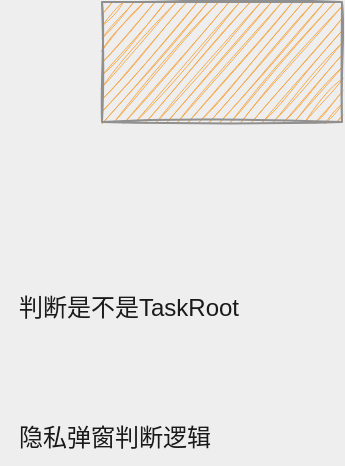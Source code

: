 <mxfile version="20.0.4" type="github" pages="2">
  <diagram id="1vxpSgq5csgqf0Tu3X_H" name="在微博">
    <mxGraphModel dx="946" dy="536" grid="0" gridSize="10" guides="1" tooltips="1" connect="1" arrows="1" fold="1" page="1" pageScale="1" pageWidth="827" pageHeight="1169" background="#EEEEEE" math="0" shadow="0">
      <root>
        <mxCell id="0" />
        <mxCell id="1" parent="0" />
        <mxCell id="3ZjeZrgAG58Rw7lWdJt2-2" value="" style="rounded=0;whiteSpace=wrap;html=1;sketch=1;fillColor=#F5AB50;strokeColor=#909090;fontColor=#1A1A1A;" vertex="1" parent="1">
          <mxGeometry x="262" y="131" width="120" height="60" as="geometry" />
        </mxCell>
        <mxCell id="3ZjeZrgAG58Rw7lWdJt2-4" value="判断是不是TaskRoot" style="text;html=1;align=center;verticalAlign=middle;resizable=0;points=[];autosize=1;strokeColor=none;fillColor=none;fontColor=#1A1A1A;" vertex="1" parent="1">
          <mxGeometry x="211" y="271" width="128" height="26" as="geometry" />
        </mxCell>
        <mxCell id="3ZjeZrgAG58Rw7lWdJt2-5" value="隐私弹窗判断逻辑" style="text;html=1;align=center;verticalAlign=middle;resizable=0;points=[];autosize=1;strokeColor=none;fillColor=none;fontColor=#1A1A1A;" vertex="1" parent="1">
          <mxGeometry x="211" y="336" width="114" height="26" as="geometry" />
        </mxCell>
      </root>
    </mxGraphModel>
  </diagram>
  <diagram id="6LzY-GwxLYfI5oQ5h1-i" name="毕业论文">
    <mxGraphModel dx="946" dy="646" grid="0" gridSize="10" guides="1" tooltips="1" connect="1" arrows="1" fold="1" page="1" pageScale="1" pageWidth="827" pageHeight="1169" background="#ffffff" math="1" shadow="0">
      <root>
        <mxCell id="0" />
        <mxCell id="1" parent="0" />
        <mxCell id="in8CJnlPPp7zi62RLzR5-90" value="" style="group;rounded=0;" parent="1" vertex="1" connectable="0">
          <mxGeometry x="499" y="676" width="182" height="255" as="geometry" />
        </mxCell>
        <mxCell id="in8CJnlPPp7zi62RLzR5-53" value="" style="shape=cylinder3;whiteSpace=wrap;html=1;boundedLbl=1;backgroundOutline=1;size=15;fillColor=#fff2cc;strokeColor=#d6b656;rounded=0;" parent="in8CJnlPPp7zi62RLzR5-90" vertex="1">
          <mxGeometry width="182" height="255" as="geometry" />
        </mxCell>
        <mxCell id="in8CJnlPPp7zi62RLzR5-27" value="$$R_1$$" style="shape=cylinder3;whiteSpace=wrap;html=1;boundedLbl=1;backgroundOutline=1;size=15;fillColor=#d5e8d4;strokeColor=#82b366;rounded=0;" parent="in8CJnlPPp7zi62RLzR5-90" vertex="1">
          <mxGeometry x="28" y="41" width="129" height="79" as="geometry" />
        </mxCell>
        <mxCell id="in8CJnlPPp7zi62RLzR5-28" value="$$R_2$$" style="shape=cylinder3;whiteSpace=wrap;html=1;boundedLbl=1;backgroundOutline=1;size=15;fillColor=#dae8fc;strokeColor=#6c8ebf;rounded=0;" parent="in8CJnlPPp7zi62RLzR5-90" vertex="1">
          <mxGeometry x="28" y="131" width="129" height="79" as="geometry" />
        </mxCell>
        <mxCell id="wbnTD-iwvaI9E5Lmj2qQ-2" value="$$R_1$$" style="shape=cylinder3;whiteSpace=wrap;html=1;boundedLbl=1;backgroundOutline=1;size=15;fillColor=#d5e8d4;strokeColor=#82b366;rounded=0;" parent="1" vertex="1">
          <mxGeometry x="499" y="145" width="60" height="80" as="geometry" />
        </mxCell>
        <mxCell id="wbnTD-iwvaI9E5Lmj2qQ-3" value="$$R_2$$" style="shape=cylinder3;whiteSpace=wrap;html=1;boundedLbl=1;backgroundOutline=1;size=15;fillColor=#dae8fc;strokeColor=#6c8ebf;rounded=0;" parent="1" vertex="1">
          <mxGeometry x="499" y="251" width="60" height="80" as="geometry" />
        </mxCell>
        <mxCell id="wbnTD-iwvaI9E5Lmj2qQ-4" value="真实环境" style="rounded=0;whiteSpace=wrap;html=1;fillColor=#dae8fc;strokeColor=#6c8ebf;" parent="1" vertex="1">
          <mxGeometry x="72" y="291" width="90" height="40" as="geometry" />
        </mxCell>
        <mxCell id="wbnTD-iwvaI9E5Lmj2qQ-5" value="仿真器环境" style="rounded=0;whiteSpace=wrap;html=1;fillColor=#d5e8d4;strokeColor=#82b366;" parent="1" vertex="1">
          <mxGeometry x="72" y="145" width="90" height="40" as="geometry" />
        </mxCell>
        <mxCell id="LDNhD_ikxuT9xY4Xif5G-1" style="edgeStyle=orthogonalEdgeStyle;rounded=0;orthogonalLoop=1;jettySize=auto;html=1;exitX=1;exitY=0.5;exitDx=0;exitDy=0;exitPerimeter=0;entryX=1;entryY=0.5;entryDx=0;entryDy=0;entryPerimeter=0;fontSize=14;strokeWidth=2;" parent="1" source="wbnTD-iwvaI9E5Lmj2qQ-6" target="wbnTD-iwvaI9E5Lmj2qQ-2" edge="1">
          <mxGeometry relative="1" as="geometry">
            <Array as="points">
              <mxPoint x="681" y="414" />
              <mxPoint x="681" y="185" />
            </Array>
          </mxGeometry>
        </mxCell>
        <mxCell id="LDNhD_ikxuT9xY4Xif5G-4" value="使用离线数据初始化" style="edgeLabel;html=1;align=center;verticalAlign=middle;resizable=0;points=[];fontSize=14;rounded=0;" parent="LDNhD_ikxuT9xY4Xif5G-1" vertex="1" connectable="0">
          <mxGeometry x="-0.418" y="1" relative="1" as="geometry">
            <mxPoint x="1" as="offset" />
          </mxGeometry>
        </mxCell>
        <mxCell id="wbnTD-iwvaI9E5Lmj2qQ-6" value="$$离线数据D$$" style="shape=cylinder3;whiteSpace=wrap;html=1;boundedLbl=1;backgroundOutline=1;size=15;fillColor=#dae8fc;strokeColor=#6c8ebf;rounded=0;" parent="1" vertex="1">
          <mxGeometry x="305" y="374" width="100" height="80" as="geometry" />
        </mxCell>
        <mxCell id="LDNhD_ikxuT9xY4Xif5G-2" value="" style="endArrow=classic;html=1;rounded=0;fontSize=14;strokeWidth=2;entryX=1;entryY=0.5;entryDx=0;entryDy=0;entryPerimeter=0;" parent="1" target="wbnTD-iwvaI9E5Lmj2qQ-3" edge="1">
          <mxGeometry width="50" height="50" relative="1" as="geometry">
            <mxPoint x="683" y="291" as="sourcePoint" />
            <mxPoint x="563" y="301.5" as="targetPoint" />
          </mxGeometry>
        </mxCell>
        <mxCell id="pvRorkdOcFRVt22xa30s-7" value="$$Agent$$" style="text;html=1;align=center;verticalAlign=middle;resizable=0;points=[];autosize=1;strokeColor=none;fillColor=none;rounded=0;" parent="1" vertex="1">
          <mxGeometry x="324.647" y="139" width="68" height="18" as="geometry" />
        </mxCell>
        <mxCell id="LDNhD_ikxuT9xY4Xif5G-23" value="" style="endArrow=none;html=1;rounded=0;fontSize=14;strokeWidth=2;entryX=0;entryY=0.5;entryDx=0;entryDy=0;entryPerimeter=0;edgeStyle=orthogonalEdgeStyle;fillColor=#dae8fc;strokeColor=#6c8ebf;" parent="1" edge="1">
          <mxGeometry width="50" height="50" relative="1" as="geometry">
            <mxPoint x="470" y="207" as="sourcePoint" />
            <mxPoint x="500" y="291" as="targetPoint" />
            <Array as="points">
              <mxPoint x="470" y="291" />
            </Array>
          </mxGeometry>
        </mxCell>
        <mxCell id="LDNhD_ikxuT9xY4Xif5G-24" value="" style="endArrow=none;html=1;rounded=0;fontSize=14;strokeWidth=2;entryX=0;entryY=0;entryDx=0;entryDy=27.5;entryPerimeter=0;edgeStyle=orthogonalEdgeStyle;fillColor=#d5e8d4;strokeColor=#82b366;" parent="1" edge="1">
          <mxGeometry width="50" height="50" relative="1" as="geometry">
            <mxPoint x="470" y="208" as="sourcePoint" />
            <mxPoint x="500" y="172.5" as="targetPoint" />
            <Array as="points">
              <mxPoint x="470" y="173" />
            </Array>
          </mxGeometry>
        </mxCell>
        <mxCell id="pvRorkdOcFRVt22xa30s-8" value="" style="group;rounded=0;" parent="1" vertex="1" connectable="0">
          <mxGeometry x="271" y="168.78" width="200.82" height="173.22" as="geometry" />
        </mxCell>
        <mxCell id="pvRorkdOcFRVt22xa30s-6" value="" style="rounded=0;whiteSpace=wrap;html=1;strokeColor=#d6b656;perimeterSpacing=0;fillColor=#fff2cc;" parent="pvRorkdOcFRVt22xa30s-8" vertex="1">
          <mxGeometry width="186" height="150.22" as="geometry" />
        </mxCell>
        <mxCell id="pvRorkdOcFRVt22xa30s-3" value="$$Actor1$$" style="rounded=0;whiteSpace=wrap;html=1;strokeColor=#3399FF;" parent="pvRorkdOcFRVt22xa30s-8" vertex="1">
          <mxGeometry x="11.001" y="28.766" width="71.314" height="28.766" as="geometry" />
        </mxCell>
        <mxCell id="pvRorkdOcFRVt22xa30s-4" value="$$Actor2$$" style="rounded=0;whiteSpace=wrap;html=1;strokeColor=#3399FF;" parent="pvRorkdOcFRVt22xa30s-8" vertex="1">
          <mxGeometry x="57.343" y="117.222" width="71.314" height="28.766" as="geometry" />
        </mxCell>
        <mxCell id="LDNhD_ikxuT9xY4Xif5G-8" value="$$Critic$$" style="rounded=0;whiteSpace=wrap;html=1;strokeColor=#3399FF;" parent="pvRorkdOcFRVt22xa30s-8" vertex="1">
          <mxGeometry x="98.161" y="28.766" width="71.314" height="28.766" as="geometry" />
        </mxCell>
        <mxCell id="LDNhD_ikxuT9xY4Xif5G-11" value="" style="endArrow=classic;startArrow=classic;html=1;rounded=0;fontSize=14;strokeWidth=2;edgeStyle=orthogonalEdgeStyle;entryX=0;entryY=0.5;entryDx=0;entryDy=0;exitX=1;exitY=0.5;exitDx=0;exitDy=0;fillColor=#dae8fc;strokeColor=#6c8ebf;" parent="1" source="wbnTD-iwvaI9E5Lmj2qQ-4" target="pvRorkdOcFRVt22xa30s-3" edge="1">
          <mxGeometry width="50" height="50" relative="1" as="geometry">
            <mxPoint x="324" y="295" as="sourcePoint" />
            <mxPoint x="374" y="245" as="targetPoint" />
          </mxGeometry>
        </mxCell>
        <mxCell id="LDNhD_ikxuT9xY4Xif5G-16" value="与真实环境交互" style="edgeLabel;html=1;align=center;verticalAlign=middle;resizable=0;points=[];fontSize=14;rounded=0;" parent="LDNhD_ikxuT9xY4Xif5G-11" vertex="1" connectable="0">
          <mxGeometry x="0.095" y="2" relative="1" as="geometry">
            <mxPoint as="offset" />
          </mxGeometry>
        </mxCell>
        <mxCell id="LDNhD_ikxuT9xY4Xif5G-25" value="" style="endArrow=classic;html=1;rounded=0;fontSize=14;strokeWidth=2;" parent="1" target="LDNhD_ikxuT9xY4Xif5G-8" edge="1">
          <mxGeometry width="50" height="50" relative="1" as="geometry">
            <mxPoint x="472" y="210" as="sourcePoint" />
            <mxPoint x="374" y="245" as="targetPoint" />
          </mxGeometry>
        </mxCell>
        <mxCell id="LDNhD_ikxuT9xY4Xif5G-18" value="" style="endArrow=classic;startArrow=classic;html=1;rounded=0;fontSize=14;strokeWidth=2;entryX=0.5;entryY=1;entryDx=0;entryDy=0;entryPerimeter=0;edgeStyle=orthogonalEdgeStyle;exitX=0.5;exitY=1;exitDx=0;exitDy=0;fillColor=#dae8fc;strokeColor=#6c8ebf;" parent="1" source="pvRorkdOcFRVt22xa30s-3" target="wbnTD-iwvaI9E5Lmj2qQ-3" edge="1">
          <mxGeometry width="50" height="50" relative="1" as="geometry">
            <mxPoint x="324" y="295" as="sourcePoint" />
            <mxPoint x="374" y="245" as="targetPoint" />
            <Array as="points">
              <mxPoint x="318" y="355" />
              <mxPoint x="529" y="355" />
            </Array>
          </mxGeometry>
        </mxCell>
        <mxCell id="LDNhD_ikxuT9xY4Xif5G-26" value="真实环境中的转移" style="edgeLabel;html=1;align=center;verticalAlign=middle;resizable=0;points=[];fontSize=14;rounded=0;" parent="LDNhD_ikxuT9xY4Xif5G-18" vertex="1" connectable="0">
          <mxGeometry x="0.11" y="-1" relative="1" as="geometry">
            <mxPoint as="offset" />
          </mxGeometry>
        </mxCell>
        <mxCell id="LDNhD_ikxuT9xY4Xif5G-31" style="edgeStyle=orthogonalEdgeStyle;rounded=0;orthogonalLoop=1;jettySize=auto;html=1;exitX=0;exitY=0;exitDx=0;exitDy=52.5;exitPerimeter=0;fontSize=14;strokeWidth=2;fillColor=#dae8fc;strokeColor=#6c8ebf;" parent="1" source="wbnTD-iwvaI9E5Lmj2qQ-3" edge="1">
          <mxGeometry relative="1" as="geometry">
            <mxPoint x="401" y="303" as="targetPoint" />
          </mxGeometry>
        </mxCell>
        <mxCell id="LDNhD_ikxuT9xY4Xif5G-10" style="edgeStyle=orthogonalEdgeStyle;rounded=0;orthogonalLoop=1;jettySize=auto;html=1;exitX=0.5;exitY=0;exitDx=0;exitDy=0;entryX=0.5;entryY=0;entryDx=0;entryDy=0;entryPerimeter=0;fontSize=14;strokeWidth=2;fillColor=#d5e8d4;strokeColor=#82b366;" parent="1" source="pvRorkdOcFRVt22xa30s-3" target="wbnTD-iwvaI9E5Lmj2qQ-2" edge="1">
          <mxGeometry relative="1" as="geometry" />
        </mxCell>
        <mxCell id="LDNhD_ikxuT9xY4Xif5G-27" value="仿真器中的转移" style="edgeLabel;html=1;align=center;verticalAlign=middle;resizable=0;points=[];fontSize=14;rounded=0;" parent="LDNhD_ikxuT9xY4Xif5G-10" vertex="1" connectable="0">
          <mxGeometry x="-0.112" y="4" relative="1" as="geometry">
            <mxPoint as="offset" />
          </mxGeometry>
        </mxCell>
        <mxCell id="LDNhD_ikxuT9xY4Xif5G-14" value="" style="endArrow=classic;startArrow=classic;html=1;rounded=0;fontSize=14;strokeWidth=2;entryX=1;entryY=0.5;entryDx=0;entryDy=0;edgeStyle=orthogonalEdgeStyle;exitX=0.5;exitY=0;exitDx=0;exitDy=0;fillColor=#d5e8d4;strokeColor=#82b366;" parent="1" source="pvRorkdOcFRVt22xa30s-3" target="wbnTD-iwvaI9E5Lmj2qQ-5" edge="1">
          <mxGeometry width="50" height="50" relative="1" as="geometry">
            <mxPoint x="324" y="195" as="sourcePoint" />
            <mxPoint x="158" y="356" as="targetPoint" />
          </mxGeometry>
        </mxCell>
        <mxCell id="LDNhD_ikxuT9xY4Xif5G-19" value="与仿真器交互" style="edgeLabel;html=1;align=center;verticalAlign=middle;resizable=0;points=[];fontSize=14;rounded=0;" parent="LDNhD_ikxuT9xY4Xif5G-14" vertex="1" connectable="0">
          <mxGeometry x="0.394" y="1" relative="1" as="geometry">
            <mxPoint as="offset" />
          </mxGeometry>
        </mxCell>
        <mxCell id="in8CJnlPPp7zi62RLzR5-29" value="真实环境" style="rounded=0;whiteSpace=wrap;html=1;fillColor=#dae8fc;strokeColor=#6c8ebf;" parent="1" vertex="1">
          <mxGeometry x="72" y="834" width="102" height="52" as="geometry" />
        </mxCell>
        <mxCell id="in8CJnlPPp7zi62RLzR5-30" value="仿真器环境" style="rounded=0;whiteSpace=wrap;html=1;fillColor=#d5e8d4;strokeColor=#82b366;" parent="1" vertex="1">
          <mxGeometry x="73" y="729.25" width="101" height="54.5" as="geometry" />
        </mxCell>
        <mxCell id="in8CJnlPPp7zi62RLzR5-33" value="&lt;font style=&quot;font-size: 13px&quot;&gt;$$离线数据D$$&lt;/font&gt;" style="shape=cylinder3;whiteSpace=wrap;html=1;boundedLbl=1;backgroundOutline=1;size=15;fillColor=#dae8fc;strokeColor=#6c8ebf;rounded=0;" parent="1" vertex="1">
          <mxGeometry x="540" y="1006" width="100" height="80" as="geometry" />
        </mxCell>
        <mxCell id="in8CJnlPPp7zi62RLzR5-60" value="" style="endArrow=none;html=1;rounded=0;edgeStyle=orthogonalEdgeStyle;exitX=1;exitY=0.5;exitDx=0;exitDy=0;exitPerimeter=0;strokeWidth=2;" parent="1" source="in8CJnlPPp7zi62RLzR5-33" edge="1">
          <mxGeometry width="50" height="50" relative="1" as="geometry">
            <mxPoint x="730" y="1056" as="sourcePoint" />
            <mxPoint x="816" y="754" as="targetPoint" />
          </mxGeometry>
        </mxCell>
        <mxCell id="in8CJnlPPp7zi62RLzR5-63" value="&lt;font style=&quot;font-size: 18px&quot;&gt;初始化&lt;/font&gt;" style="edgeLabel;html=1;align=center;verticalAlign=middle;resizable=0;points=[];rounded=0;" parent="in8CJnlPPp7zi62RLzR5-60" vertex="1" connectable="0">
          <mxGeometry x="0.211" relative="1" as="geometry">
            <mxPoint as="offset" />
          </mxGeometry>
        </mxCell>
        <mxCell id="in8CJnlPPp7zi62RLzR5-61" value="" style="endArrow=classic;html=1;rounded=0;entryX=1;entryY=0.5;entryDx=0;entryDy=0;entryPerimeter=0;strokeWidth=2;" parent="1" edge="1">
          <mxGeometry width="50" height="50" relative="1" as="geometry">
            <mxPoint x="816" y="754" as="sourcePoint" />
            <mxPoint x="656.0" y="754.5" as="targetPoint" />
            <Array as="points" />
          </mxGeometry>
        </mxCell>
        <mxCell id="in8CJnlPPp7zi62RLzR5-62" value="" style="endArrow=classic;html=1;rounded=0;entryX=1;entryY=0;entryDx=0;entryDy=51.75;entryPerimeter=0;strokeWidth=2;" parent="1" target="in8CJnlPPp7zi62RLzR5-28" edge="1">
          <mxGeometry width="50" height="50" relative="1" as="geometry">
            <mxPoint x="815" y="859" as="sourcePoint" />
            <mxPoint x="662.0" y="864.5" as="targetPoint" />
            <Array as="points" />
          </mxGeometry>
        </mxCell>
        <mxCell id="in8CJnlPPp7zi62RLzR5-74" value="&lt;font style=&quot;font-size: 18px&quot;&gt;$$Agent$$&lt;/font&gt;" style="rounded=0;whiteSpace=wrap;html=1;fontSize=13;strokeWidth=2;fillColor=#f8cecc;strokeColor=#b85450;" parent="1" vertex="1">
          <mxGeometry x="242" y="722" width="118" height="163" as="geometry" />
        </mxCell>
        <mxCell id="in8CJnlPPp7zi62RLzR5-75" value="" style="endArrow=classic;startArrow=classic;html=1;rounded=0;fontSize=18;strokeWidth=2;exitX=1;exitY=0.5;exitDx=0;exitDy=0;entryX=0;entryY=0.5;entryDx=0;entryDy=0;entryPerimeter=0;dashed=1;" parent="1" source="in8CJnlPPp7zi62RLzR5-30" target="in8CJnlPPp7zi62RLzR5-27" edge="1">
          <mxGeometry width="50" height="50" relative="1" as="geometry">
            <mxPoint x="423" y="880" as="sourcePoint" />
            <mxPoint x="473" y="830" as="targetPoint" />
          </mxGeometry>
        </mxCell>
        <mxCell id="in8CJnlPPp7zi62RLzR5-77" value="$$\{s,a,r,s&#39;,d\}$$" style="edgeLabel;html=1;align=center;verticalAlign=middle;resizable=0;points=[];fontSize=18;rounded=0;" parent="in8CJnlPPp7zi62RLzR5-75" vertex="1" connectable="0">
          <mxGeometry x="0.46" y="2" relative="1" as="geometry">
            <mxPoint as="offset" />
          </mxGeometry>
        </mxCell>
        <mxCell id="in8CJnlPPp7zi62RLzR5-76" value="" style="endArrow=classic;startArrow=classic;html=1;rounded=0;fontSize=18;strokeWidth=2;exitX=1;exitY=0.25;exitDx=0;exitDy=0;entryX=0;entryY=0.5;entryDx=0;entryDy=0;entryPerimeter=0;dashed=1;" parent="1" source="in8CJnlPPp7zi62RLzR5-29" target="in8CJnlPPp7zi62RLzR5-28" edge="1">
          <mxGeometry width="50" height="50" relative="1" as="geometry">
            <mxPoint x="423" y="880" as="sourcePoint" />
            <mxPoint x="473" y="830" as="targetPoint" />
          </mxGeometry>
        </mxCell>
        <mxCell id="in8CJnlPPp7zi62RLzR5-79" value="$$\{s,a,r,s&#39;,d\}$$" style="edgeLabel;html=1;align=center;verticalAlign=middle;resizable=0;points=[];fontSize=18;rounded=0;" parent="1" vertex="1" connectable="0">
          <mxGeometry x="429.997" y="846.5" as="geometry" />
        </mxCell>
        <mxCell id="in8CJnlPPp7zi62RLzR5-85" value="" style="group;rounded=0;" parent="1" vertex="1" connectable="0">
          <mxGeometry x="234" y="1186" width="191" height="235" as="geometry" />
        </mxCell>
        <mxCell id="in8CJnlPPp7zi62RLzR5-86" value="" style="rounded=0;whiteSpace=wrap;html=1;strokeColor=#b85450;perimeterSpacing=0;fillColor=#f8cecc;" parent="in8CJnlPPp7zi62RLzR5-85" vertex="1">
          <mxGeometry width="194.024" height="230.864" as="geometry" />
        </mxCell>
        <mxCell id="in8CJnlPPp7zi62RLzR5-87" value="&lt;font style=&quot;font-size: 14px&quot;&gt;$$Actor_1$$&lt;/font&gt;" style="rounded=0;whiteSpace=wrap;html=1;strokeColor=#3399FF;" parent="in8CJnlPPp7zi62RLzR5-85" vertex="1">
          <mxGeometry x="99.608" y="39.473" width="87.747" height="46.816" as="geometry" />
        </mxCell>
        <mxCell id="in8CJnlPPp7zi62RLzR5-88" value="&lt;font style=&quot;font-size: 14px&quot;&gt;$$Actor_2$$&lt;/font&gt;" style="rounded=0;whiteSpace=wrap;html=1;strokeColor=#3399FF;" parent="in8CJnlPPp7zi62RLzR5-85" vertex="1">
          <mxGeometry x="102.684" y="144.0" width="88.312" height="44.98" as="geometry" />
        </mxCell>
        <mxCell id="in8CJnlPPp7zi62RLzR5-89" value="&lt;font style=&quot;font-size: 14px&quot;&gt;$$Critic$$&lt;/font&gt;" style="rounded=0;whiteSpace=wrap;html=1;strokeColor=#3399FF;" parent="in8CJnlPPp7zi62RLzR5-85" vertex="1">
          <mxGeometry x="6.161" y="39.473" width="84.204" height="44.98" as="geometry" />
        </mxCell>
        <mxCell id="in8CJnlPPp7zi62RLzR5-97" value="" style="endArrow=classic;startArrow=classic;html=1;rounded=0;dashed=1;fontSize=18;strokeWidth=2;entryX=0.5;entryY=1;entryDx=0;entryDy=0;exitX=0;exitY=0.5;exitDx=0;exitDy=0;edgeStyle=orthogonalEdgeStyle;" parent="in8CJnlPPp7zi62RLzR5-85" source="in8CJnlPPp7zi62RLzR5-88" target="in8CJnlPPp7zi62RLzR5-89" edge="1">
          <mxGeometry width="50" height="50" relative="1" as="geometry">
            <mxPoint x="150" y="52" as="sourcePoint" />
            <mxPoint x="200" y="2" as="targetPoint" />
          </mxGeometry>
        </mxCell>
        <mxCell id="in8CJnlPPp7zi62RLzR5-102" value="" style="endArrow=classic;startArrow=classic;html=1;rounded=0;fontSize=18;strokeWidth=2;entryX=0.5;entryY=0;entryDx=0;entryDy=0;exitX=0.5;exitY=0;exitDx=0;exitDy=0;edgeStyle=orthogonalEdgeStyle;" parent="in8CJnlPPp7zi62RLzR5-85" source="in8CJnlPPp7zi62RLzR5-89" target="in8CJnlPPp7zi62RLzR5-87" edge="1">
          <mxGeometry width="50" height="50" relative="1" as="geometry">
            <mxPoint x="189" y="67" as="sourcePoint" />
            <mxPoint x="239" y="17" as="targetPoint" />
            <Array as="points">
              <mxPoint x="48" y="10" />
              <mxPoint x="144" y="10" />
            </Array>
          </mxGeometry>
        </mxCell>
        <mxCell id="in8CJnlPPp7zi62RLzR5-93" value="" style="shape=cylinder3;whiteSpace=wrap;html=1;boundedLbl=1;backgroundOutline=1;size=15;fillColor=#fff2cc;strokeColor=#d6b656;rounded=0;" parent="1" vertex="1">
          <mxGeometry x="596" y="1173" width="182" height="255" as="geometry" />
        </mxCell>
        <mxCell id="in8CJnlPPp7zi62RLzR5-94" value="$$R_1$$" style="shape=cylinder3;whiteSpace=wrap;html=1;boundedLbl=1;backgroundOutline=1;size=15;fillColor=#d5e8d4;strokeColor=#82b366;rounded=0;" parent="1" vertex="1">
          <mxGeometry x="622.5" y="1216" width="129" height="79" as="geometry" />
        </mxCell>
        <mxCell id="in8CJnlPPp7zi62RLzR5-95" value="$$R_2$$" style="shape=cylinder3;whiteSpace=wrap;html=1;boundedLbl=1;backgroundOutline=1;size=15;fillColor=#dae8fc;strokeColor=#6c8ebf;rounded=0;" parent="1" vertex="1">
          <mxGeometry x="622.5" y="1322.22" width="129" height="79" as="geometry" />
        </mxCell>
        <mxCell id="in8CJnlPPp7zi62RLzR5-96" value="$$Agent$$" style="text;html=1;align=center;verticalAlign=middle;resizable=0;points=[];autosize=1;strokeColor=none;fillColor=none;fontSize=18;rounded=0;" parent="1" vertex="1">
          <mxGeometry x="281" y="1151" width="97" height="26" as="geometry" />
        </mxCell>
        <mxCell id="in8CJnlPPp7zi62RLzR5-98" value="" style="endArrow=classic;startArrow=classic;html=1;rounded=0;fontSize=18;strokeWidth=2;entryX=0;entryY=0.5;entryDx=0;entryDy=0;entryPerimeter=0;exitX=1;exitY=0.75;exitDx=0;exitDy=0;" parent="1" source="in8CJnlPPp7zi62RLzR5-86" target="in8CJnlPPp7zi62RLzR5-95" edge="1">
          <mxGeometry width="50" height="50" relative="1" as="geometry">
            <mxPoint x="423" y="1253" as="sourcePoint" />
            <mxPoint x="473" y="1203" as="targetPoint" />
          </mxGeometry>
        </mxCell>
        <mxCell id="in8CJnlPPp7zi62RLzR5-99" value="$$\{s,a,r,s&#39;\}_{real}$$" style="edgeLabel;html=1;align=center;verticalAlign=middle;resizable=0;points=[];fontSize=18;rounded=0;" parent="in8CJnlPPp7zi62RLzR5-98" vertex="1" connectable="0">
          <mxGeometry x="-0.139" y="6" relative="1" as="geometry">
            <mxPoint as="offset" />
          </mxGeometry>
        </mxCell>
        <mxCell id="in8CJnlPPp7zi62RLzR5-100" value="" style="endArrow=classic;startArrow=classic;html=1;rounded=0;fontSize=18;strokeWidth=2;exitX=1;exitY=0.75;exitDx=0;exitDy=0;" parent="1" target="in8CJnlPPp7zi62RLzR5-94" edge="1">
          <mxGeometry width="50" height="50" relative="1" as="geometry">
            <mxPoint x="421.354" y="1247.598" as="sourcePoint" />
            <mxPoint x="615.83" y="1250.17" as="targetPoint" />
          </mxGeometry>
        </mxCell>
        <mxCell id="in8CJnlPPp7zi62RLzR5-101" value="$$\{s,a,r,s&#39;\}_{sim}$$" style="edgeLabel;html=1;align=center;verticalAlign=middle;resizable=0;points=[];fontSize=18;rounded=0;" parent="in8CJnlPPp7zi62RLzR5-100" vertex="1" connectable="0">
          <mxGeometry x="-0.139" y="6" relative="1" as="geometry">
            <mxPoint as="offset" />
          </mxGeometry>
        </mxCell>
        <mxCell id="in8CJnlPPp7zi62RLzR5-103" value="" style="endArrow=classic;html=1;rounded=0;fontSize=18;strokeWidth=2;entryX=0.5;entryY=1;entryDx=0;entryDy=0;edgeStyle=orthogonalEdgeStyle;" parent="1" target="in8CJnlPPp7zi62RLzR5-87" edge="1">
          <mxGeometry width="50" height="50" relative="1" as="geometry">
            <mxPoint x="598" y="1362" as="sourcePoint" />
            <mxPoint x="536" y="1319" as="targetPoint" />
            <Array as="points">
              <mxPoint x="598" y="1306" />
              <mxPoint x="378" y="1306" />
            </Array>
          </mxGeometry>
        </mxCell>
        <mxCell id="in8CJnlPPp7zi62RLzR5-104" value="" style="rounded=0;whiteSpace=wrap;html=1;fontSize=14;strokeWidth=2;fillColor=#fff2cc;strokeColor=#d6b656;" parent="1" vertex="1">
          <mxGeometry x="230" y="1569" width="200" height="251" as="geometry" />
        </mxCell>
        <mxCell id="in8CJnlPPp7zi62RLzR5-105" value="&lt;font style=&quot;font-size: 18px&quot;&gt;$$Sim_{bias}$$&lt;/font&gt;" style="rounded=0;whiteSpace=wrap;html=1;fontSize=14;strokeWidth=2;fillColor=#d5e8d4;strokeColor=#82b366;" parent="1" vertex="1">
          <mxGeometry x="274.5" y="1713" width="120" height="60" as="geometry" />
        </mxCell>
        <mxCell id="in8CJnlPPp7zi62RLzR5-106" value="&lt;font style=&quot;font-size: 18px&quot;&gt;$$Env_{real}$$&lt;/font&gt;" style="rounded=0;whiteSpace=wrap;html=1;fontSize=14;strokeWidth=2;fillColor=#dae8fc;strokeColor=#6c8ebf;" parent="1" vertex="1">
          <mxGeometry x="272.65" y="1595" width="120" height="60" as="geometry" />
        </mxCell>
        <mxCell id="in8CJnlPPp7zi62RLzR5-107" value="&lt;span style=&quot;font-size: 18px&quot;&gt;$$Env$$&lt;/span&gt;" style="text;html=1;align=center;verticalAlign=middle;resizable=0;points=[];autosize=1;strokeColor=none;fillColor=none;fontSize=14;rounded=0;" parent="1" vertex="1">
          <mxGeometry x="294" y="1538" width="81" height="23" as="geometry" />
        </mxCell>
        <mxCell id="in8CJnlPPp7zi62RLzR5-108" value="$$Agent$$" style="rounded=0;whiteSpace=wrap;html=1;fontSize=18;strokeWidth=2;fillColor=#f8cecc;strokeColor=#b85450;" parent="1" vertex="1">
          <mxGeometry x="634" y="1615" width="154" height="142" as="geometry" />
        </mxCell>
        <mxCell id="in8CJnlPPp7zi62RLzR5-109" value="" style="endArrow=classic;html=1;rounded=0;fontSize=18;strokeWidth=2;entryX=1;entryY=0.5;entryDx=0;entryDy=0;exitX=0;exitY=0.5;exitDx=0;exitDy=0;edgeStyle=orthogonalEdgeStyle;" parent="1" edge="1">
          <mxGeometry width="50" height="50" relative="1" as="geometry">
            <mxPoint x="635.0" y="1686" as="sourcePoint" />
            <mxPoint x="395.5" y="1627" as="targetPoint" />
            <Array as="points">
              <mxPoint x="559" y="1686" />
              <mxPoint x="559" y="1627" />
            </Array>
          </mxGeometry>
        </mxCell>
        <mxCell id="in8CJnlPPp7zi62RLzR5-110" style="edgeStyle=orthogonalEdgeStyle;rounded=0;orthogonalLoop=1;jettySize=auto;html=1;exitX=0;exitY=0.5;exitDx=0;exitDy=0;fontSize=18;strokeWidth=2;" parent="1" edge="1">
          <mxGeometry relative="1" as="geometry">
            <mxPoint x="628.0" y="1686" as="sourcePoint" />
            <mxPoint x="394" y="1743" as="targetPoint" />
            <Array as="points">
              <mxPoint x="559" y="1686" />
              <mxPoint x="559" y="1743" />
            </Array>
          </mxGeometry>
        </mxCell>
        <mxCell id="in8CJnlPPp7zi62RLzR5-113" value="2.和仿真器&lt;br&gt;环境交互" style="edgeLabel;html=1;align=center;verticalAlign=middle;resizable=0;points=[];fontSize=18;rounded=0;" parent="in8CJnlPPp7zi62RLzR5-110" vertex="1" connectable="0">
          <mxGeometry x="0.479" y="-1" relative="1" as="geometry">
            <mxPoint x="17" as="offset" />
          </mxGeometry>
        </mxCell>
        <mxCell id="in8CJnlPPp7zi62RLzR5-111" value="1.和真实环境&lt;br&gt;交互有限次" style="edgeLabel;html=1;align=center;verticalAlign=middle;resizable=0;points=[];fontSize=18;rounded=0;" parent="in8CJnlPPp7zi62RLzR5-110" vertex="1" connectable="0">
          <mxGeometry x="0.479" y="-1" relative="1" as="geometry">
            <mxPoint x="19" y="-115" as="offset" />
          </mxGeometry>
        </mxCell>
        <mxCell id="I8broaYQvZQfQVy6rZKy-20" value="" style="group;rounded=0;" parent="1" vertex="1" connectable="0">
          <mxGeometry x="257" y="1932" width="354" height="393" as="geometry" />
        </mxCell>
        <mxCell id="I8broaYQvZQfQVy6rZKy-16" value="" style="group;rounded=0;" parent="I8broaYQvZQfQVy6rZKy-20" vertex="1" connectable="0">
          <mxGeometry x="145" width="182" height="182" as="geometry" />
        </mxCell>
        <mxCell id="I8broaYQvZQfQVy6rZKy-10" value="&lt;h2&gt;&lt;b&gt;无监督学习&lt;/b&gt;&lt;/h2&gt;" style="text;html=1;strokeColor=none;fillColor=none;align=center;verticalAlign=middle;whiteSpace=wrap;rounded=0;strokeWidth=5;" parent="I8broaYQvZQfQVy6rZKy-16" vertex="1">
          <mxGeometry x="54" y="73" width="128" height="44" as="geometry" />
        </mxCell>
        <mxCell id="I8broaYQvZQfQVy6rZKy-14" value="" style="ellipse;whiteSpace=wrap;html=1;aspect=fixed;strokeColor=#1A1A1A;strokeWidth=3;fillColor=none;rounded=0;" parent="I8broaYQvZQfQVy6rZKy-16" vertex="1">
          <mxGeometry width="182" height="182" as="geometry" />
        </mxCell>
        <mxCell id="I8broaYQvZQfQVy6rZKy-17" value="" style="group;rounded=0;" parent="I8broaYQvZQfQVy6rZKy-20" vertex="1" connectable="0">
          <mxGeometry width="354" height="393" as="geometry" />
        </mxCell>
        <mxCell id="I8broaYQvZQfQVy6rZKy-2" value="" style="ellipse;whiteSpace=wrap;html=1;aspect=fixed;strokeColor=#1A1A1A;strokeWidth=3;fillColor=none;rounded=0;" parent="I8broaYQvZQfQVy6rZKy-17" vertex="1">
          <mxGeometry width="182" height="182" as="geometry" />
        </mxCell>
        <mxCell id="I8broaYQvZQfQVy6rZKy-9" value="&lt;h2&gt;&lt;b&gt;监督学习&lt;/b&gt;&lt;/h2&gt;" style="text;html=1;strokeColor=none;fillColor=none;align=center;verticalAlign=middle;whiteSpace=wrap;rounded=0;strokeWidth=5;" parent="I8broaYQvZQfQVy6rZKy-17" vertex="1">
          <mxGeometry x="-9" y="75.5" width="124" height="31" as="geometry" />
        </mxCell>
        <mxCell id="I8broaYQvZQfQVy6rZKy-15" value="" style="ellipse;whiteSpace=wrap;html=1;aspect=fixed;strokeColor=#1A1A1A;strokeWidth=3;fillColor=none;rounded=0;" parent="I8broaYQvZQfQVy6rZKy-17" vertex="1">
          <mxGeometry x="74" y="125" width="182" height="182" as="geometry" />
        </mxCell>
        <mxCell id="I8broaYQvZQfQVy6rZKy-11" value="&lt;h2&gt;&lt;b&gt;强化学习&lt;/b&gt;&lt;/h2&gt;" style="text;html=1;strokeColor=none;fillColor=none;align=center;verticalAlign=middle;whiteSpace=wrap;rounded=0;strokeWidth=5;" parent="I8broaYQvZQfQVy6rZKy-17" vertex="1">
          <mxGeometry x="109.5" y="245" width="111" height="39" as="geometry" />
        </mxCell>
        <mxCell id="I8broaYQvZQfQVy6rZKy-21" value="" style="ellipse;whiteSpace=wrap;html=1;aspect=fixed;strokeColor=#1A1A1A;strokeWidth=5;fillColor=none;rounded=0;" parent="I8broaYQvZQfQVy6rZKy-17" vertex="1">
          <mxGeometry x="-13" y="-43" width="352" height="352" as="geometry" />
        </mxCell>
        <mxCell id="I8broaYQvZQfQVy6rZKy-22" value="&lt;b&gt;&lt;font style=&quot;font-size: 17px&quot;&gt;机器学习&lt;/font&gt;&lt;/b&gt;" style="text;html=1;strokeColor=none;fillColor=none;align=center;verticalAlign=middle;whiteSpace=wrap;rounded=0;" parent="I8broaYQvZQfQVy6rZKy-17" vertex="1">
          <mxGeometry x="115" y="-30" width="112" height="24" as="geometry" />
        </mxCell>
        <mxCell id="wSrUwG8r3Qmtp0t8dlNv-1" value="" style="ellipse;whiteSpace=wrap;html=1;aspect=fixed;fillColor=#d5e8d4;strokeColor=#82b366;rounded=0;" parent="1" vertex="1">
          <mxGeometry x="279" y="2499" width="31" height="31" as="geometry" />
        </mxCell>
        <mxCell id="wSrUwG8r3Qmtp0t8dlNv-2" value="" style="ellipse;whiteSpace=wrap;html=1;aspect=fixed;fillColor=#d5e8d4;strokeColor=#82b366;rounded=0;" parent="1" vertex="1">
          <mxGeometry x="279" y="2541" width="31" height="31" as="geometry" />
        </mxCell>
        <mxCell id="wSrUwG8r3Qmtp0t8dlNv-3" value="" style="ellipse;whiteSpace=wrap;html=1;aspect=fixed;fillColor=#d5e8d4;strokeColor=#82b366;rounded=0;" parent="1" vertex="1">
          <mxGeometry x="279" y="2583" width="31" height="31" as="geometry" />
        </mxCell>
        <mxCell id="wSrUwG8r3Qmtp0t8dlNv-4" value="" style="ellipse;whiteSpace=wrap;html=1;aspect=fixed;fillColor=#d5e8d4;strokeColor=#82b366;rounded=0;" parent="1" vertex="1">
          <mxGeometry x="279" y="2625" width="31" height="31" as="geometry" />
        </mxCell>
        <mxCell id="wSrUwG8r3Qmtp0t8dlNv-24" value="" style="ellipse;whiteSpace=wrap;html=1;aspect=fixed;fillColor=#dae8fc;strokeColor=#6c8ebf;rounded=0;" parent="1" vertex="1">
          <mxGeometry x="381" y="2479" width="31" height="31" as="geometry" />
        </mxCell>
        <mxCell id="wSrUwG8r3Qmtp0t8dlNv-25" value="" style="ellipse;whiteSpace=wrap;html=1;aspect=fixed;fillColor=#dae8fc;strokeColor=#6c8ebf;rounded=0;" parent="1" vertex="1">
          <mxGeometry x="381" y="2521" width="31" height="31" as="geometry" />
        </mxCell>
        <mxCell id="wSrUwG8r3Qmtp0t8dlNv-26" value="" style="ellipse;whiteSpace=wrap;html=1;aspect=fixed;fillColor=#dae8fc;strokeColor=#6c8ebf;rounded=0;" parent="1" vertex="1">
          <mxGeometry x="381" y="2563" width="31" height="31" as="geometry" />
        </mxCell>
        <mxCell id="wSrUwG8r3Qmtp0t8dlNv-27" value="" style="ellipse;whiteSpace=wrap;html=1;aspect=fixed;fillColor=#dae8fc;strokeColor=#6c8ebf;rounded=0;" parent="1" vertex="1">
          <mxGeometry x="381" y="2605" width="31" height="31" as="geometry" />
        </mxCell>
        <mxCell id="wSrUwG8r3Qmtp0t8dlNv-28" value="" style="ellipse;whiteSpace=wrap;html=1;aspect=fixed;fillColor=#dae8fc;strokeColor=#6c8ebf;rounded=0;" parent="1" vertex="1">
          <mxGeometry x="381" y="2647" width="31" height="31" as="geometry" />
        </mxCell>
        <mxCell id="wSrUwG8r3Qmtp0t8dlNv-29" value="" style="ellipse;whiteSpace=wrap;html=1;aspect=fixed;fillColor=#f8cecc;strokeColor=#b85450;rounded=0;" parent="1" vertex="1">
          <mxGeometry x="483" y="2526" width="31" height="31" as="geometry" />
        </mxCell>
        <mxCell id="wSrUwG8r3Qmtp0t8dlNv-30" value="" style="ellipse;whiteSpace=wrap;html=1;aspect=fixed;fillColor=#f8cecc;strokeColor=#b85450;rounded=0;" parent="1" vertex="1">
          <mxGeometry x="483" y="2592" width="31" height="31" as="geometry" />
        </mxCell>
        <mxCell id="wSrUwG8r3Qmtp0t8dlNv-35" value="" style="endArrow=classic;html=1;rounded=0;exitX=1;exitY=0.5;exitDx=0;exitDy=0;entryX=0;entryY=0.5;entryDx=0;entryDy=0;" parent="1" source="wSrUwG8r3Qmtp0t8dlNv-1" target="wSrUwG8r3Qmtp0t8dlNv-24" edge="1">
          <mxGeometry width="50" height="50" relative="1" as="geometry">
            <mxPoint x="432" y="2693" as="sourcePoint" />
            <mxPoint x="482" y="2643" as="targetPoint" />
          </mxGeometry>
        </mxCell>
        <mxCell id="wSrUwG8r3Qmtp0t8dlNv-37" value="" style="endArrow=classic;html=1;rounded=0;entryX=0;entryY=0.5;entryDx=0;entryDy=0;" parent="1" target="wSrUwG8r3Qmtp0t8dlNv-25" edge="1">
          <mxGeometry width="50" height="50" relative="1" as="geometry">
            <mxPoint x="312" y="2515" as="sourcePoint" />
            <mxPoint x="401" y="2514.5" as="targetPoint" />
          </mxGeometry>
        </mxCell>
        <mxCell id="wSrUwG8r3Qmtp0t8dlNv-38" value="" style="endArrow=classic;html=1;rounded=0;exitX=1;exitY=0.5;exitDx=0;exitDy=0;entryX=0;entryY=0.5;entryDx=0;entryDy=0;" parent="1" source="wSrUwG8r3Qmtp0t8dlNv-1" target="wSrUwG8r3Qmtp0t8dlNv-26" edge="1">
          <mxGeometry width="50" height="50" relative="1" as="geometry">
            <mxPoint x="340" y="2544.5" as="sourcePoint" />
            <mxPoint x="411" y="2524.5" as="targetPoint" />
          </mxGeometry>
        </mxCell>
        <mxCell id="wSrUwG8r3Qmtp0t8dlNv-39" value="" style="endArrow=classic;html=1;rounded=0;exitX=1;exitY=0.5;exitDx=0;exitDy=0;entryX=0;entryY=0.5;entryDx=0;entryDy=0;" parent="1" source="wSrUwG8r3Qmtp0t8dlNv-1" target="wSrUwG8r3Qmtp0t8dlNv-27" edge="1">
          <mxGeometry width="50" height="50" relative="1" as="geometry">
            <mxPoint x="350" y="2554.5" as="sourcePoint" />
            <mxPoint x="421" y="2534.5" as="targetPoint" />
          </mxGeometry>
        </mxCell>
        <mxCell id="wSrUwG8r3Qmtp0t8dlNv-40" value="" style="endArrow=classic;html=1;rounded=0;exitX=1;exitY=0.5;exitDx=0;exitDy=0;entryX=0;entryY=0.5;entryDx=0;entryDy=0;" parent="1" source="wSrUwG8r3Qmtp0t8dlNv-1" target="wSrUwG8r3Qmtp0t8dlNv-28" edge="1">
          <mxGeometry width="50" height="50" relative="1" as="geometry">
            <mxPoint x="360" y="2564.5" as="sourcePoint" />
            <mxPoint x="431" y="2544.5" as="targetPoint" />
          </mxGeometry>
        </mxCell>
        <mxCell id="wSrUwG8r3Qmtp0t8dlNv-46" value="" style="endArrow=classic;html=1;rounded=0;exitX=1;exitY=0.5;exitDx=0;exitDy=0;entryX=0;entryY=0.5;entryDx=0;entryDy=0;" parent="1" source="wSrUwG8r3Qmtp0t8dlNv-2" target="wSrUwG8r3Qmtp0t8dlNv-24" edge="1">
          <mxGeometry width="50" height="50" relative="1" as="geometry">
            <mxPoint x="320" y="2524.5" as="sourcePoint" />
            <mxPoint x="391" y="2504.5" as="targetPoint" />
          </mxGeometry>
        </mxCell>
        <mxCell id="wSrUwG8r3Qmtp0t8dlNv-47" value="" style="endArrow=classic;html=1;rounded=0;exitX=1;exitY=0.5;exitDx=0;exitDy=0;entryX=0;entryY=0.5;entryDx=0;entryDy=0;" parent="1" source="wSrUwG8r3Qmtp0t8dlNv-2" target="wSrUwG8r3Qmtp0t8dlNv-25" edge="1">
          <mxGeometry width="50" height="50" relative="1" as="geometry">
            <mxPoint x="330" y="2534.5" as="sourcePoint" />
            <mxPoint x="401" y="2514.5" as="targetPoint" />
          </mxGeometry>
        </mxCell>
        <mxCell id="wSrUwG8r3Qmtp0t8dlNv-48" value="" style="endArrow=classic;html=1;rounded=0;exitX=1;exitY=0.5;exitDx=0;exitDy=0;entryX=0;entryY=0.5;entryDx=0;entryDy=0;" parent="1" source="wSrUwG8r3Qmtp0t8dlNv-2" target="wSrUwG8r3Qmtp0t8dlNv-26" edge="1">
          <mxGeometry width="50" height="50" relative="1" as="geometry">
            <mxPoint x="340" y="2544.5" as="sourcePoint" />
            <mxPoint x="411" y="2524.5" as="targetPoint" />
          </mxGeometry>
        </mxCell>
        <mxCell id="wSrUwG8r3Qmtp0t8dlNv-49" value="" style="endArrow=classic;html=1;rounded=0;exitX=1;exitY=0.5;exitDx=0;exitDy=0;entryX=0;entryY=0.5;entryDx=0;entryDy=0;" parent="1" source="wSrUwG8r3Qmtp0t8dlNv-2" target="wSrUwG8r3Qmtp0t8dlNv-27" edge="1">
          <mxGeometry width="50" height="50" relative="1" as="geometry">
            <mxPoint x="350" y="2554.5" as="sourcePoint" />
            <mxPoint x="421" y="2534.5" as="targetPoint" />
          </mxGeometry>
        </mxCell>
        <mxCell id="wSrUwG8r3Qmtp0t8dlNv-50" value="" style="endArrow=classic;html=1;rounded=0;exitX=1;exitY=0.5;exitDx=0;exitDy=0;entryX=0;entryY=0.5;entryDx=0;entryDy=0;" parent="1" source="wSrUwG8r3Qmtp0t8dlNv-2" target="wSrUwG8r3Qmtp0t8dlNv-28" edge="1">
          <mxGeometry width="50" height="50" relative="1" as="geometry">
            <mxPoint x="360" y="2564.5" as="sourcePoint" />
            <mxPoint x="431" y="2544.5" as="targetPoint" />
          </mxGeometry>
        </mxCell>
        <mxCell id="wSrUwG8r3Qmtp0t8dlNv-51" value="" style="endArrow=classic;html=1;rounded=0;exitX=1;exitY=0.5;exitDx=0;exitDy=0;entryX=0;entryY=0.5;entryDx=0;entryDy=0;" parent="1" source="wSrUwG8r3Qmtp0t8dlNv-3" target="wSrUwG8r3Qmtp0t8dlNv-24" edge="1">
          <mxGeometry width="50" height="50" relative="1" as="geometry">
            <mxPoint x="370" y="2574.5" as="sourcePoint" />
            <mxPoint x="441" y="2554.5" as="targetPoint" />
          </mxGeometry>
        </mxCell>
        <mxCell id="wSrUwG8r3Qmtp0t8dlNv-52" value="" style="endArrow=classic;html=1;rounded=0;exitX=1;exitY=0.5;exitDx=0;exitDy=0;entryX=0;entryY=0.5;entryDx=0;entryDy=0;" parent="1" source="wSrUwG8r3Qmtp0t8dlNv-3" target="wSrUwG8r3Qmtp0t8dlNv-25" edge="1">
          <mxGeometry width="50" height="50" relative="1" as="geometry">
            <mxPoint x="380" y="2584.5" as="sourcePoint" />
            <mxPoint x="451" y="2564.5" as="targetPoint" />
          </mxGeometry>
        </mxCell>
        <mxCell id="wSrUwG8r3Qmtp0t8dlNv-53" value="" style="endArrow=classic;html=1;rounded=0;exitX=1;exitY=0.5;exitDx=0;exitDy=0;entryX=0;entryY=0.5;entryDx=0;entryDy=0;" parent="1" source="wSrUwG8r3Qmtp0t8dlNv-3" target="wSrUwG8r3Qmtp0t8dlNv-26" edge="1">
          <mxGeometry width="50" height="50" relative="1" as="geometry">
            <mxPoint x="390" y="2594.5" as="sourcePoint" />
            <mxPoint x="461" y="2574.5" as="targetPoint" />
          </mxGeometry>
        </mxCell>
        <mxCell id="wSrUwG8r3Qmtp0t8dlNv-54" value="" style="endArrow=classic;html=1;rounded=0;entryX=0;entryY=0.5;entryDx=0;entryDy=0;exitX=1;exitY=0.5;exitDx=0;exitDy=0;" parent="1" source="wSrUwG8r3Qmtp0t8dlNv-3" target="wSrUwG8r3Qmtp0t8dlNv-27" edge="1">
          <mxGeometry width="50" height="50" relative="1" as="geometry">
            <mxPoint x="378" y="2740.5" as="sourcePoint" />
            <mxPoint x="538" y="2732" as="targetPoint" />
          </mxGeometry>
        </mxCell>
        <mxCell id="wSrUwG8r3Qmtp0t8dlNv-55" value="" style="endArrow=classic;html=1;rounded=0;exitX=1;exitY=0.5;exitDx=0;exitDy=0;entryX=0;entryY=0.5;entryDx=0;entryDy=0;" parent="1" source="wSrUwG8r3Qmtp0t8dlNv-3" target="wSrUwG8r3Qmtp0t8dlNv-28" edge="1">
          <mxGeometry width="50" height="50" relative="1" as="geometry">
            <mxPoint x="410" y="2614.5" as="sourcePoint" />
            <mxPoint x="481" y="2594.5" as="targetPoint" />
          </mxGeometry>
        </mxCell>
        <mxCell id="wSrUwG8r3Qmtp0t8dlNv-56" value="" style="endArrow=classic;html=1;rounded=0;exitX=1;exitY=0.5;exitDx=0;exitDy=0;entryX=0;entryY=0.5;entryDx=0;entryDy=0;" parent="1" source="wSrUwG8r3Qmtp0t8dlNv-4" target="wSrUwG8r3Qmtp0t8dlNv-24" edge="1">
          <mxGeometry width="50" height="50" relative="1" as="geometry">
            <mxPoint x="420" y="2624.5" as="sourcePoint" />
            <mxPoint x="491" y="2604.5" as="targetPoint" />
          </mxGeometry>
        </mxCell>
        <mxCell id="wSrUwG8r3Qmtp0t8dlNv-57" value="" style="endArrow=classic;html=1;rounded=0;exitX=1;exitY=0.5;exitDx=0;exitDy=0;entryX=0;entryY=0.5;entryDx=0;entryDy=0;" parent="1" source="wSrUwG8r3Qmtp0t8dlNv-4" target="wSrUwG8r3Qmtp0t8dlNv-25" edge="1">
          <mxGeometry width="50" height="50" relative="1" as="geometry">
            <mxPoint x="430" y="2634.5" as="sourcePoint" />
            <mxPoint x="501" y="2614.5" as="targetPoint" />
          </mxGeometry>
        </mxCell>
        <mxCell id="wSrUwG8r3Qmtp0t8dlNv-58" value="" style="endArrow=classic;html=1;rounded=0;exitX=1;exitY=0.5;exitDx=0;exitDy=0;entryX=0;entryY=0.5;entryDx=0;entryDy=0;" parent="1" source="wSrUwG8r3Qmtp0t8dlNv-4" target="wSrUwG8r3Qmtp0t8dlNv-26" edge="1">
          <mxGeometry width="50" height="50" relative="1" as="geometry">
            <mxPoint x="440" y="2644.5" as="sourcePoint" />
            <mxPoint x="511" y="2624.5" as="targetPoint" />
          </mxGeometry>
        </mxCell>
        <mxCell id="wSrUwG8r3Qmtp0t8dlNv-59" value="" style="endArrow=classic;html=1;rounded=0;exitX=1;exitY=0.5;exitDx=0;exitDy=0;entryX=0;entryY=0.5;entryDx=0;entryDy=0;" parent="1" source="wSrUwG8r3Qmtp0t8dlNv-4" target="wSrUwG8r3Qmtp0t8dlNv-27" edge="1">
          <mxGeometry width="50" height="50" relative="1" as="geometry">
            <mxPoint x="450" y="2654.5" as="sourcePoint" />
            <mxPoint x="521" y="2634.5" as="targetPoint" />
          </mxGeometry>
        </mxCell>
        <mxCell id="wSrUwG8r3Qmtp0t8dlNv-60" value="" style="endArrow=classic;html=1;rounded=0;exitX=1;exitY=0.5;exitDx=0;exitDy=0;entryX=0;entryY=0.5;entryDx=0;entryDy=0;" parent="1" source="wSrUwG8r3Qmtp0t8dlNv-4" target="wSrUwG8r3Qmtp0t8dlNv-28" edge="1">
          <mxGeometry width="50" height="50" relative="1" as="geometry">
            <mxPoint x="460" y="2664.5" as="sourcePoint" />
            <mxPoint x="531" y="2644.5" as="targetPoint" />
          </mxGeometry>
        </mxCell>
        <mxCell id="wSrUwG8r3Qmtp0t8dlNv-61" value="" style="endArrow=classic;html=1;rounded=0;exitX=1;exitY=0.5;exitDx=0;exitDy=0;entryX=0;entryY=0.5;entryDx=0;entryDy=0;" parent="1" source="wSrUwG8r3Qmtp0t8dlNv-24" target="wSrUwG8r3Qmtp0t8dlNv-29" edge="1">
          <mxGeometry width="50" height="50" relative="1" as="geometry">
            <mxPoint x="470" y="2674.5" as="sourcePoint" />
            <mxPoint x="541" y="2654.5" as="targetPoint" />
          </mxGeometry>
        </mxCell>
        <mxCell id="wSrUwG8r3Qmtp0t8dlNv-62" value="" style="endArrow=classic;html=1;rounded=0;exitX=1;exitY=0.5;exitDx=0;exitDy=0;entryX=0;entryY=0.5;entryDx=0;entryDy=0;" parent="1" source="wSrUwG8r3Qmtp0t8dlNv-24" target="wSrUwG8r3Qmtp0t8dlNv-30" edge="1">
          <mxGeometry width="50" height="50" relative="1" as="geometry">
            <mxPoint x="480" y="2684.5" as="sourcePoint" />
            <mxPoint x="551" y="2664.5" as="targetPoint" />
          </mxGeometry>
        </mxCell>
        <mxCell id="wSrUwG8r3Qmtp0t8dlNv-63" value="" style="endArrow=classic;html=1;rounded=0;exitX=1;exitY=0.5;exitDx=0;exitDy=0;entryX=0;entryY=0.5;entryDx=0;entryDy=0;" parent="1" source="wSrUwG8r3Qmtp0t8dlNv-25" target="wSrUwG8r3Qmtp0t8dlNv-29" edge="1">
          <mxGeometry width="50" height="50" relative="1" as="geometry">
            <mxPoint x="490" y="2694.5" as="sourcePoint" />
            <mxPoint x="561" y="2674.5" as="targetPoint" />
          </mxGeometry>
        </mxCell>
        <mxCell id="wSrUwG8r3Qmtp0t8dlNv-64" value="" style="endArrow=classic;html=1;rounded=0;exitX=1;exitY=0.5;exitDx=0;exitDy=0;entryX=0;entryY=0.5;entryDx=0;entryDy=0;" parent="1" source="wSrUwG8r3Qmtp0t8dlNv-25" target="wSrUwG8r3Qmtp0t8dlNv-30" edge="1">
          <mxGeometry width="50" height="50" relative="1" as="geometry">
            <mxPoint x="500" y="2704.5" as="sourcePoint" />
            <mxPoint x="571" y="2684.5" as="targetPoint" />
          </mxGeometry>
        </mxCell>
        <mxCell id="wSrUwG8r3Qmtp0t8dlNv-65" value="" style="endArrow=classic;html=1;rounded=0;exitX=1;exitY=0.5;exitDx=0;exitDy=0;entryX=0;entryY=0.5;entryDx=0;entryDy=0;" parent="1" source="wSrUwG8r3Qmtp0t8dlNv-26" target="wSrUwG8r3Qmtp0t8dlNv-29" edge="1">
          <mxGeometry width="50" height="50" relative="1" as="geometry">
            <mxPoint x="510" y="2714.5" as="sourcePoint" />
            <mxPoint x="581" y="2694.5" as="targetPoint" />
          </mxGeometry>
        </mxCell>
        <mxCell id="wSrUwG8r3Qmtp0t8dlNv-66" value="" style="endArrow=classic;html=1;rounded=0;exitX=1;exitY=0.5;exitDx=0;exitDy=0;entryX=0;entryY=0.5;entryDx=0;entryDy=0;" parent="1" source="wSrUwG8r3Qmtp0t8dlNv-27" target="wSrUwG8r3Qmtp0t8dlNv-29" edge="1">
          <mxGeometry width="50" height="50" relative="1" as="geometry">
            <mxPoint x="520" y="2724.5" as="sourcePoint" />
            <mxPoint x="591" y="2704.5" as="targetPoint" />
          </mxGeometry>
        </mxCell>
        <mxCell id="wSrUwG8r3Qmtp0t8dlNv-67" value="" style="endArrow=classic;html=1;rounded=0;exitX=1;exitY=0.5;exitDx=0;exitDy=0;entryX=0;entryY=0.5;entryDx=0;entryDy=0;" parent="1" source="wSrUwG8r3Qmtp0t8dlNv-28" target="wSrUwG8r3Qmtp0t8dlNv-29" edge="1">
          <mxGeometry width="50" height="50" relative="1" as="geometry">
            <mxPoint x="530" y="2734.5" as="sourcePoint" />
            <mxPoint x="601" y="2714.5" as="targetPoint" />
          </mxGeometry>
        </mxCell>
        <mxCell id="wSrUwG8r3Qmtp0t8dlNv-68" value="" style="endArrow=classic;html=1;rounded=0;exitX=1;exitY=0.5;exitDx=0;exitDy=0;entryX=0;entryY=0.5;entryDx=0;entryDy=0;" parent="1" source="wSrUwG8r3Qmtp0t8dlNv-26" target="wSrUwG8r3Qmtp0t8dlNv-30" edge="1">
          <mxGeometry width="50" height="50" relative="1" as="geometry">
            <mxPoint x="540" y="2744.5" as="sourcePoint" />
            <mxPoint x="611" y="2724.5" as="targetPoint" />
          </mxGeometry>
        </mxCell>
        <mxCell id="wSrUwG8r3Qmtp0t8dlNv-69" value="" style="endArrow=classic;html=1;rounded=0;exitX=1;exitY=0.5;exitDx=0;exitDy=0;entryX=0;entryY=0.5;entryDx=0;entryDy=0;" parent="1" source="wSrUwG8r3Qmtp0t8dlNv-27" target="wSrUwG8r3Qmtp0t8dlNv-30" edge="1">
          <mxGeometry width="50" height="50" relative="1" as="geometry">
            <mxPoint x="550" y="2754.5" as="sourcePoint" />
            <mxPoint x="621" y="2734.5" as="targetPoint" />
          </mxGeometry>
        </mxCell>
        <mxCell id="wSrUwG8r3Qmtp0t8dlNv-70" value="" style="endArrow=classic;html=1;rounded=0;exitX=1;exitY=0.5;exitDx=0;exitDy=0;entryX=0;entryY=0.5;entryDx=0;entryDy=0;" parent="1" source="wSrUwG8r3Qmtp0t8dlNv-28" target="wSrUwG8r3Qmtp0t8dlNv-30" edge="1">
          <mxGeometry width="50" height="50" relative="1" as="geometry">
            <mxPoint x="560" y="2764.5" as="sourcePoint" />
            <mxPoint x="631" y="2744.5" as="targetPoint" />
          </mxGeometry>
        </mxCell>
        <mxCell id="wSrUwG8r3Qmtp0t8dlNv-72" value="&lt;font style=&quot;font-size: 18px&quot;&gt;输入层&lt;/font&gt;" style="text;html=1;strokeColor=none;fillColor=none;align=center;verticalAlign=middle;whiteSpace=wrap;rounded=0;" parent="1" vertex="1">
          <mxGeometry x="265.33" y="2426.5" width="71.35" height="53" as="geometry" />
        </mxCell>
        <mxCell id="wSrUwG8r3Qmtp0t8dlNv-73" value="&lt;font style=&quot;font-size: 18px&quot;&gt;隐藏层&lt;/font&gt;" style="text;html=1;strokeColor=none;fillColor=none;align=center;verticalAlign=middle;whiteSpace=wrap;rounded=0;" parent="1" vertex="1">
          <mxGeometry x="372" y="2438" width="60" height="30" as="geometry" />
        </mxCell>
        <mxCell id="wSrUwG8r3Qmtp0t8dlNv-74" value="&lt;font style=&quot;font-size: 18px&quot;&gt;输出层&lt;/font&gt;" style="text;html=1;strokeColor=none;fillColor=none;align=center;verticalAlign=middle;whiteSpace=wrap;rounded=0;" parent="1" vertex="1">
          <mxGeometry x="468.5" y="2438" width="60" height="30" as="geometry" />
        </mxCell>
        <mxCell id="wSrUwG8r3Qmtp0t8dlNv-75" value="" style="endArrow=classic;html=1;rounded=0;fontSize=14;exitX=1;exitY=0.5;exitDx=0;exitDy=0;entryX=0;entryY=0.5;entryDx=0;entryDy=0;" parent="1" source="wSrUwG8r3Qmtp0t8dlNv-29" target="wSrUwG8r3Qmtp0t8dlNv-76" edge="1">
          <mxGeometry width="50" height="50" relative="1" as="geometry">
            <mxPoint x="432" y="2690" as="sourcePoint" />
            <mxPoint x="556" y="2542" as="targetPoint" />
          </mxGeometry>
        </mxCell>
        <mxCell id="wSrUwG8r3Qmtp0t8dlNv-76" value="$$o_1$$" style="text;html=1;strokeColor=none;fillColor=none;align=center;verticalAlign=middle;whiteSpace=wrap;rounded=0;fontSize=14;" parent="1" vertex="1">
          <mxGeometry x="559" y="2526" width="60" height="30" as="geometry" />
        </mxCell>
        <mxCell id="wSrUwG8r3Qmtp0t8dlNv-77" value="$$o_j$$" style="text;html=1;strokeColor=none;fillColor=none;align=center;verticalAlign=middle;whiteSpace=wrap;rounded=0;fontSize=14;" parent="1" vertex="1">
          <mxGeometry x="560" y="2592" width="60" height="30" as="geometry" />
        </mxCell>
        <mxCell id="wSrUwG8r3Qmtp0t8dlNv-79" value="" style="endArrow=classic;html=1;rounded=0;fontSize=14;exitX=1;exitY=0.5;exitDx=0;exitDy=0;entryX=0;entryY=0.5;entryDx=0;entryDy=0;" parent="1" source="wSrUwG8r3Qmtp0t8dlNv-30" target="wSrUwG8r3Qmtp0t8dlNv-77" edge="1">
          <mxGeometry width="50" height="50" relative="1" as="geometry">
            <mxPoint x="432" y="2690" as="sourcePoint" />
            <mxPoint x="556" y="2608" as="targetPoint" />
          </mxGeometry>
        </mxCell>
        <mxCell id="wSrUwG8r3Qmtp0t8dlNv-83" value="$$...$$" style="text;html=1;strokeColor=none;fillColor=none;align=center;verticalAlign=middle;whiteSpace=wrap;rounded=0;fontSize=14;" parent="1" vertex="1">
          <mxGeometry x="560" y="2557" width="60" height="30" as="geometry" />
        </mxCell>
        <mxCell id="wSrUwG8r3Qmtp0t8dlNv-85" value="$$x_1$$" style="text;html=1;strokeColor=none;fillColor=none;align=center;verticalAlign=middle;whiteSpace=wrap;rounded=0;fontSize=14;" parent="1" vertex="1">
          <mxGeometry x="162" y="2500" width="60" height="30" as="geometry" />
        </mxCell>
        <mxCell id="wSrUwG8r3Qmtp0t8dlNv-86" value="$$x_2$$" style="text;html=1;strokeColor=none;fillColor=none;align=center;verticalAlign=middle;whiteSpace=wrap;rounded=0;fontSize=14;" parent="1" vertex="1">
          <mxGeometry x="162" y="2542" width="60" height="30" as="geometry" />
        </mxCell>
        <mxCell id="wSrUwG8r3Qmtp0t8dlNv-87" value="$$x_3$$" style="text;html=1;strokeColor=none;fillColor=none;align=center;verticalAlign=middle;whiteSpace=wrap;rounded=0;fontSize=14;" parent="1" vertex="1">
          <mxGeometry x="162" y="2583" width="60" height="30" as="geometry" />
        </mxCell>
        <mxCell id="wSrUwG8r3Qmtp0t8dlNv-88" value="$$...$$" style="text;html=1;strokeColor=none;fillColor=none;align=center;verticalAlign=middle;whiteSpace=wrap;rounded=0;fontSize=14;" parent="1" vertex="1">
          <mxGeometry x="162" y="2601" width="60" height="30" as="geometry" />
        </mxCell>
        <mxCell id="wSrUwG8r3Qmtp0t8dlNv-89" value="$$x_n$$" style="text;html=1;strokeColor=none;fillColor=none;align=center;verticalAlign=middle;whiteSpace=wrap;rounded=0;fontSize=14;" parent="1" vertex="1">
          <mxGeometry x="162" y="2625" width="60" height="30" as="geometry" />
        </mxCell>
        <mxCell id="wSrUwG8r3Qmtp0t8dlNv-90" value="" style="endArrow=classic;html=1;rounded=0;fontSize=14;exitX=1;exitY=0.5;exitDx=0;exitDy=0;entryX=0;entryY=0.5;entryDx=0;entryDy=0;" parent="1" source="wSrUwG8r3Qmtp0t8dlNv-85" target="wSrUwG8r3Qmtp0t8dlNv-1" edge="1">
          <mxGeometry width="50" height="50" relative="1" as="geometry">
            <mxPoint x="432" y="2690" as="sourcePoint" />
            <mxPoint x="482" y="2640" as="targetPoint" />
          </mxGeometry>
        </mxCell>
        <mxCell id="wSrUwG8r3Qmtp0t8dlNv-91" value="" style="endArrow=classic;html=1;rounded=0;fontSize=14;exitX=1;exitY=0.5;exitDx=0;exitDy=0;entryX=0;entryY=0.5;entryDx=0;entryDy=0;" parent="1" source="wSrUwG8r3Qmtp0t8dlNv-89" target="wSrUwG8r3Qmtp0t8dlNv-4" edge="1">
          <mxGeometry width="50" height="50" relative="1" as="geometry">
            <mxPoint x="232" y="2525" as="sourcePoint" />
            <mxPoint x="289" y="2524.5" as="targetPoint" />
          </mxGeometry>
        </mxCell>
        <mxCell id="wSrUwG8r3Qmtp0t8dlNv-92" value="" style="endArrow=classic;html=1;rounded=0;fontSize=14;exitX=1;exitY=0.5;exitDx=0;exitDy=0;entryX=0;entryY=0.5;entryDx=0;entryDy=0;" parent="1" source="wSrUwG8r3Qmtp0t8dlNv-87" target="wSrUwG8r3Qmtp0t8dlNv-3" edge="1">
          <mxGeometry width="50" height="50" relative="1" as="geometry">
            <mxPoint x="242" y="2535" as="sourcePoint" />
            <mxPoint x="299" y="2534.5" as="targetPoint" />
          </mxGeometry>
        </mxCell>
        <mxCell id="wSrUwG8r3Qmtp0t8dlNv-93" value="" style="endArrow=classic;html=1;rounded=0;fontSize=14;exitX=1;exitY=0.5;exitDx=0;exitDy=0;entryX=0;entryY=0.5;entryDx=0;entryDy=0;" parent="1" source="wSrUwG8r3Qmtp0t8dlNv-86" target="wSrUwG8r3Qmtp0t8dlNv-2" edge="1">
          <mxGeometry width="50" height="50" relative="1" as="geometry">
            <mxPoint x="252" y="2545" as="sourcePoint" />
            <mxPoint x="309" y="2544.5" as="targetPoint" />
          </mxGeometry>
        </mxCell>
        <mxCell id="wSrUwG8r3Qmtp0t8dlNv-95" value="" style="ellipse;whiteSpace=wrap;html=1;aspect=fixed;fillColor=#dae8fc;strokeColor=#6c8ebf;rounded=0;" parent="1" vertex="1">
          <mxGeometry x="378" y="2840" width="31" height="31" as="geometry" />
        </mxCell>
        <mxCell id="wSrUwG8r3Qmtp0t8dlNv-96" value="" style="endArrow=classic;html=1;fontSize=14;entryX=0;entryY=0;entryDx=0;entryDy=0;rounded=0;" parent="1" target="wSrUwG8r3Qmtp0t8dlNv-95" edge="1">
          <mxGeometry width="50" height="50" relative="1" as="geometry">
            <mxPoint x="306" y="2807" as="sourcePoint" />
            <mxPoint x="482" y="2783" as="targetPoint" />
          </mxGeometry>
        </mxCell>
        <mxCell id="wSrUwG8r3Qmtp0t8dlNv-97" value="" style="endArrow=classic;html=1;rounded=0;fontSize=14;entryX=0;entryY=0.5;entryDx=0;entryDy=0;" parent="1" target="wSrUwG8r3Qmtp0t8dlNv-95" edge="1">
          <mxGeometry width="50" height="50" relative="1" as="geometry">
            <mxPoint x="300" y="2856" as="sourcePoint" />
            <mxPoint x="492" y="2793" as="targetPoint" />
          </mxGeometry>
        </mxCell>
        <mxCell id="wSrUwG8r3Qmtp0t8dlNv-98" value="" style="endArrow=classic;html=1;rounded=0;fontSize=14;entryX=0;entryY=1;entryDx=0;entryDy=0;" parent="1" target="wSrUwG8r3Qmtp0t8dlNv-95" edge="1">
          <mxGeometry width="50" height="50" relative="1" as="geometry">
            <mxPoint x="301" y="2907" as="sourcePoint" />
            <mxPoint x="502" y="2803" as="targetPoint" />
          </mxGeometry>
        </mxCell>
        <mxCell id="wSrUwG8r3Qmtp0t8dlNv-99" value="" style="endArrow=classic;html=1;rounded=0;fontSize=14;exitX=1;exitY=0.5;exitDx=0;exitDy=0;entryX=0;entryY=0.5;entryDx=0;entryDy=0;" parent="1" source="wSrUwG8r3Qmtp0t8dlNv-95" target="wSrUwG8r3Qmtp0t8dlNv-100" edge="1">
          <mxGeometry width="50" height="50" relative="1" as="geometry">
            <mxPoint x="459" y="2863" as="sourcePoint" />
            <mxPoint x="452" y="2856" as="targetPoint" />
          </mxGeometry>
        </mxCell>
        <mxCell id="wSrUwG8r3Qmtp0t8dlNv-100" value="" style="ellipse;whiteSpace=wrap;html=1;aspect=fixed;fontSize=14;rounded=0;" parent="1" vertex="1">
          <mxGeometry x="488.75" y="2845.75" width="19.5" height="19.5" as="geometry" />
        </mxCell>
        <mxCell id="wSrUwG8r3Qmtp0t8dlNv-101" value="" style="endArrow=classic;html=1;rounded=0;fontSize=14;exitX=1;exitY=0.5;exitDx=0;exitDy=0;entryX=0;entryY=0.5;entryDx=0;entryDy=0;" parent="1" source="wSrUwG8r3Qmtp0t8dlNv-100" target="wSrUwG8r3Qmtp0t8dlNv-103" edge="1">
          <mxGeometry width="50" height="50" relative="1" as="geometry">
            <mxPoint x="478.5" y="2857" as="sourcePoint" />
            <mxPoint x="525" y="2856" as="targetPoint" />
          </mxGeometry>
        </mxCell>
        <mxCell id="wSrUwG8r3Qmtp0t8dlNv-103" value="" style="ellipse;whiteSpace=wrap;html=1;aspect=fixed;fillColor=#f8cecc;strokeColor=#b85450;rounded=0;" parent="1" vertex="1">
          <mxGeometry x="588" y="2840" width="31" height="31" as="geometry" />
        </mxCell>
        <mxCell id="wSrUwG8r3Qmtp0t8dlNv-104" value="$$x_1$$" style="text;html=1;strokeColor=none;fillColor=none;align=center;verticalAlign=middle;whiteSpace=wrap;rounded=0;fontSize=14;" parent="1" vertex="1">
          <mxGeometry x="242" y="2781" width="60" height="30" as="geometry" />
        </mxCell>
        <mxCell id="wSrUwG8r3Qmtp0t8dlNv-106" value="$$x_2$$" style="text;html=1;strokeColor=none;fillColor=none;align=center;verticalAlign=middle;whiteSpace=wrap;rounded=0;fontSize=14;" parent="1" vertex="1">
          <mxGeometry x="240" y="2835.25" width="60" height="30" as="geometry" />
        </mxCell>
        <mxCell id="wSrUwG8r3Qmtp0t8dlNv-107" value="$$x_n$$" style="text;html=1;strokeColor=none;fillColor=none;align=center;verticalAlign=middle;whiteSpace=wrap;rounded=0;fontSize=14;" parent="1" vertex="1">
          <mxGeometry x="240" y="2902" width="60" height="30" as="geometry" />
        </mxCell>
        <mxCell id="wSrUwG8r3Qmtp0t8dlNv-108" value="$$...$$" style="text;html=1;strokeColor=none;fillColor=none;align=center;verticalAlign=middle;whiteSpace=wrap;rounded=0;fontSize=14;" parent="1" vertex="1">
          <mxGeometry x="238" y="2870" width="60" height="30" as="geometry" />
        </mxCell>
        <mxCell id="wSrUwG8r3Qmtp0t8dlNv-109" value="&lt;font style=&quot;font-size: 18px&quot;&gt;输入&lt;/font&gt;" style="text;html=1;strokeColor=none;fillColor=none;align=center;verticalAlign=middle;whiteSpace=wrap;rounded=0;" parent="1" vertex="1">
          <mxGeometry x="240" y="2736" width="71.35" height="53" as="geometry" />
        </mxCell>
        <mxCell id="wSrUwG8r3Qmtp0t8dlNv-110" value="&lt;font style=&quot;font-size: 18px&quot;&gt;神经元&lt;/font&gt;" style="text;html=1;strokeColor=none;fillColor=none;align=center;verticalAlign=middle;whiteSpace=wrap;rounded=0;" parent="1" vertex="1">
          <mxGeometry x="366.32" y="2791.5" width="71.35" height="53" as="geometry" />
        </mxCell>
        <mxCell id="wSrUwG8r3Qmtp0t8dlNv-111" value="$$\phi(*)$$" style="text;html=1;strokeColor=none;fillColor=none;align=center;verticalAlign=middle;whiteSpace=wrap;rounded=0;fontSize=14;" parent="1" vertex="1">
          <mxGeometry x="468.5" y="2878" width="60" height="30" as="geometry" />
        </mxCell>
        <mxCell id="wSrUwG8r3Qmtp0t8dlNv-112" value="&lt;font style=&quot;font-size: 18px&quot;&gt;激活函数&lt;/font&gt;" style="text;html=1;strokeColor=none;fillColor=none;align=center;verticalAlign=middle;whiteSpace=wrap;rounded=0;" parent="1" vertex="1">
          <mxGeometry x="461.66" y="2798" width="73.68" height="40" as="geometry" />
        </mxCell>
        <mxCell id="wSrUwG8r3Qmtp0t8dlNv-113" value="$$y$$" style="text;html=1;strokeColor=none;fillColor=none;align=center;verticalAlign=middle;whiteSpace=wrap;rounded=0;fontSize=14;" parent="1" vertex="1">
          <mxGeometry x="573.5" y="2875" width="60" height="30" as="geometry" />
        </mxCell>
        <mxCell id="wSrUwG8r3Qmtp0t8dlNv-114" value="&lt;font style=&quot;font-size: 18px&quot;&gt;输出&lt;/font&gt;" style="text;html=1;strokeColor=none;fillColor=none;align=center;verticalAlign=middle;whiteSpace=wrap;rounded=0;" parent="1" vertex="1">
          <mxGeometry x="565" y="2791.5" width="71.35" height="53" as="geometry" />
        </mxCell>
      </root>
    </mxGraphModel>
  </diagram>
</mxfile>
